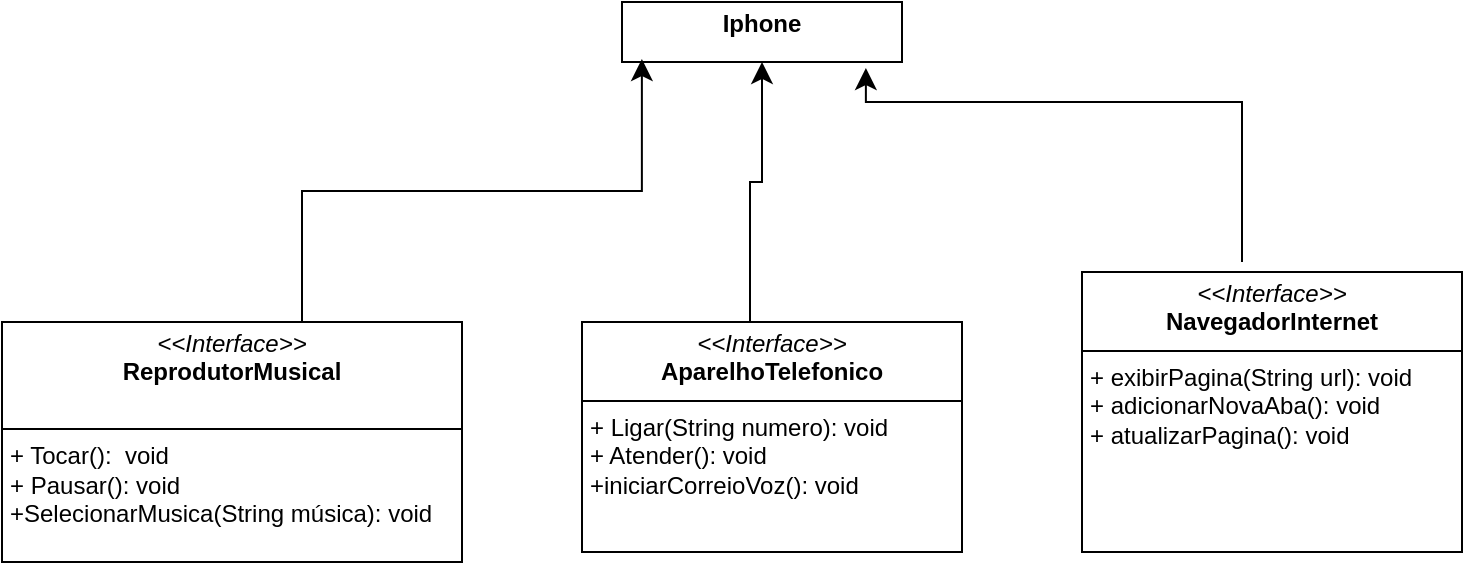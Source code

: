 <mxfile version="24.7.8">
  <diagram name="Página-1" id="LKhUukI4UWOA35mkveG7">
    <mxGraphModel dx="1707" dy="1701" grid="1" gridSize="10" guides="1" tooltips="1" connect="1" arrows="1" fold="1" page="1" pageScale="1" pageWidth="827" pageHeight="1169" math="0" shadow="0">
      <root>
        <mxCell id="0" />
        <mxCell id="1" parent="0" />
        <mxCell id="MN3zIXL0mSyj-bYaPxv7-12" value="&lt;p style=&quot;margin:0px;margin-top:4px;text-align:center;&quot;&gt;&lt;i&gt;&amp;lt;&amp;lt;Interface&amp;gt;&amp;gt;&lt;/i&gt;&lt;br&gt;&lt;b&gt;ReprodutorMusical&lt;/b&gt;&lt;/p&gt;&lt;p style=&quot;margin:0px;margin-left:4px;&quot;&gt;&lt;br&gt;&lt;/p&gt;&lt;hr size=&quot;1&quot; style=&quot;border-style:solid;&quot;&gt;&lt;p style=&quot;margin:0px;margin-left:4px;&quot;&gt;+ Tocar():&amp;nbsp; void&lt;br&gt;+ Pausar(): void&lt;/p&gt;&lt;p style=&quot;margin:0px;margin-left:4px;&quot;&gt;&lt;span style=&quot;background-color: initial;&quot;&gt;+SelecionarMusica(String música): void&lt;/span&gt;&lt;/p&gt;" style="verticalAlign=top;align=left;overflow=fill;html=1;whiteSpace=wrap;" parent="1" vertex="1">
          <mxGeometry x="-390" y="-330" width="230" height="120" as="geometry" />
        </mxCell>
        <mxCell id="MN3zIXL0mSyj-bYaPxv7-13" value="&lt;p style=&quot;margin: 4px 0px 0px;&quot;&gt;&lt;/p&gt;&lt;div style=&quot;height:2px;&quot;&gt;&lt;b&gt;Iphone&lt;/b&gt;&lt;/div&gt;" style="verticalAlign=top;align=center;overflow=fill;html=1;whiteSpace=wrap;" parent="1" vertex="1">
          <mxGeometry x="-80" y="-490" width="140" height="30" as="geometry" />
        </mxCell>
        <mxCell id="MN3zIXL0mSyj-bYaPxv7-15" value="" style="edgeStyle=elbowEdgeStyle;elbow=vertical;endArrow=classic;html=1;curved=0;rounded=0;endSize=8;startSize=8;entryX=0.071;entryY=0.95;entryDx=0;entryDy=0;entryPerimeter=0;" parent="1" target="MN3zIXL0mSyj-bYaPxv7-13" edge="1">
          <mxGeometry width="50" height="50" relative="1" as="geometry">
            <mxPoint x="-240" y="-330" as="sourcePoint" />
            <mxPoint x="-190" y="-390" as="targetPoint" />
          </mxGeometry>
        </mxCell>
        <mxCell id="MN3zIXL0mSyj-bYaPxv7-16" value="&lt;p style=&quot;margin:0px;margin-top:4px;text-align:center;&quot;&gt;&lt;i&gt;&amp;lt;&amp;lt;Interface&amp;gt;&amp;gt;&lt;/i&gt;&lt;br&gt;&lt;b&gt;AparelhoTelefonico&lt;/b&gt;&lt;/p&gt;&lt;hr size=&quot;1&quot; style=&quot;border-style:solid;&quot;&gt;&lt;p style=&quot;margin:0px;margin-left:4px;&quot;&gt;&lt;span style=&quot;background-color: initial;&quot;&gt;+ Ligar(String numero): void&lt;/span&gt;&lt;br&gt;&lt;/p&gt;&lt;p style=&quot;margin:0px;margin-left:4px;&quot;&gt;+ Atender(): void&lt;/p&gt;&lt;p style=&quot;margin:0px;margin-left:4px;&quot;&gt;+iniciarCorreioVoz(): void&lt;/p&gt;" style="verticalAlign=top;align=left;overflow=fill;html=1;whiteSpace=wrap;" parent="1" vertex="1">
          <mxGeometry x="-100" y="-330" width="190" height="115" as="geometry" />
        </mxCell>
        <mxCell id="MN3zIXL0mSyj-bYaPxv7-20" value="" style="edgeStyle=elbowEdgeStyle;elbow=vertical;endArrow=classic;html=1;curved=0;rounded=0;endSize=8;startSize=8;entryX=0.5;entryY=1;entryDx=0;entryDy=0;" parent="1" target="MN3zIXL0mSyj-bYaPxv7-13" edge="1">
          <mxGeometry width="50" height="50" relative="1" as="geometry">
            <mxPoint x="-16" y="-330" as="sourcePoint" />
            <mxPoint x="-20" y="-440" as="targetPoint" />
            <Array as="points">
              <mxPoint x="-10" y="-400" />
            </Array>
          </mxGeometry>
        </mxCell>
        <mxCell id="MN3zIXL0mSyj-bYaPxv7-21" value="&lt;p style=&quot;margin:0px;margin-top:4px;text-align:center;&quot;&gt;&lt;i&gt;&amp;lt;&amp;lt;Interface&amp;gt;&amp;gt;&lt;/i&gt;&lt;br&gt;&lt;b&gt;NavegadorInternet&lt;/b&gt;&lt;/p&gt;&lt;hr size=&quot;1&quot; style=&quot;border-style:solid;&quot;&gt;&lt;p style=&quot;margin:0px;margin-left:4px;&quot;&gt;+ exibirPagina(String url): void&lt;br&gt;+ adicionarNovaAba(): void&lt;/p&gt;&lt;p style=&quot;margin:0px;margin-left:4px;&quot;&gt;+ atualizarPagina(): void&lt;/p&gt;" style="verticalAlign=top;align=left;overflow=fill;html=1;whiteSpace=wrap;" parent="1" vertex="1">
          <mxGeometry x="150" y="-355" width="190" height="140" as="geometry" />
        </mxCell>
        <mxCell id="MN3zIXL0mSyj-bYaPxv7-22" value="" style="edgeStyle=elbowEdgeStyle;elbow=vertical;endArrow=classic;html=1;curved=0;rounded=0;endSize=8;startSize=8;entryX=0.871;entryY=1.1;entryDx=0;entryDy=0;entryPerimeter=0;" parent="1" target="MN3zIXL0mSyj-bYaPxv7-13" edge="1">
          <mxGeometry width="50" height="50" relative="1" as="geometry">
            <mxPoint x="230" y="-360" as="sourcePoint" />
            <mxPoint x="40" y="-440" as="targetPoint" />
            <Array as="points">
              <mxPoint x="420" y="-440" />
            </Array>
          </mxGeometry>
        </mxCell>
      </root>
    </mxGraphModel>
  </diagram>
</mxfile>

